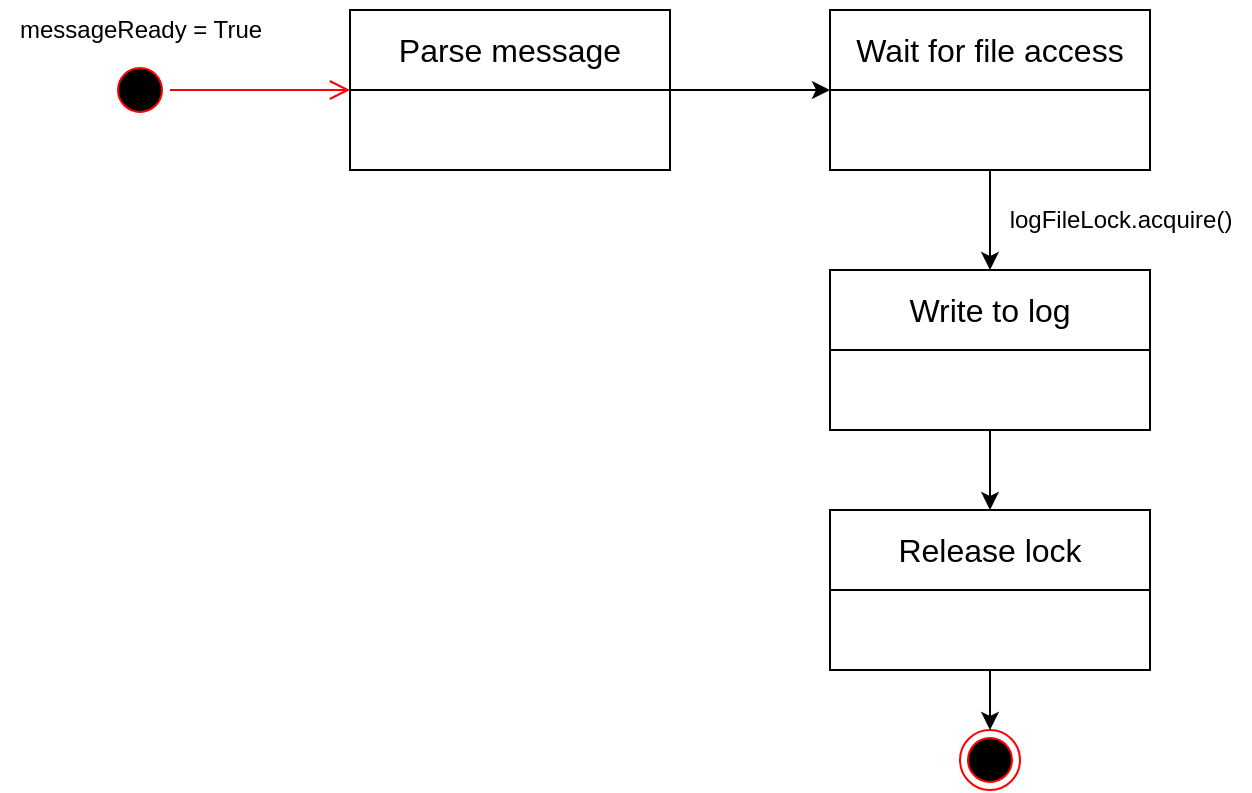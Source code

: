<mxfile version="21.0.6" type="device"><diagram id="6iIrc6Yh6EqDauD-XrgK" name="Page-1"><mxGraphModel dx="1434" dy="736" grid="1" gridSize="10" guides="1" tooltips="1" connect="1" arrows="1" fold="1" page="1" pageScale="1" pageWidth="1169" pageHeight="827" math="0" shadow="0"><root><mxCell id="0"/><mxCell id="1" parent="0"/><mxCell id="fL-jOUeqYzZ0wZvopMeS-12" style="edgeStyle=orthogonalEdgeStyle;rounded=0;orthogonalLoop=1;jettySize=auto;html=1;entryX=0;entryY=0.5;entryDx=0;entryDy=0;" edge="1" parent="1" source="fL-jOUeqYzZ0wZvopMeS-2" target="fL-jOUeqYzZ0wZvopMeS-11"><mxGeometry relative="1" as="geometry"/></mxCell><mxCell id="fL-jOUeqYzZ0wZvopMeS-2" value="Parse message" style="swimlane;fontStyle=0;childLayout=stackLayout;horizontal=1;startSize=40;fillColor=none;horizontalStack=0;resizeParent=1;resizeParentMax=0;resizeLast=0;collapsible=1;marginBottom=0;whiteSpace=wrap;html=1;fontSize=16;" vertex="1" parent="1"><mxGeometry x="280" y="160" width="160" height="80" as="geometry"/></mxCell><mxCell id="fL-jOUeqYzZ0wZvopMeS-4" value="" style="ellipse;html=1;shape=startState;fillColor=#000000;strokeColor=#ff0000;" vertex="1" parent="1"><mxGeometry x="160" y="185" width="30" height="30" as="geometry"/></mxCell><mxCell id="fL-jOUeqYzZ0wZvopMeS-5" value="" style="edgeStyle=orthogonalEdgeStyle;html=1;verticalAlign=bottom;endArrow=open;endSize=8;strokeColor=#ff0000;rounded=0;entryX=0;entryY=0.5;entryDx=0;entryDy=0;" edge="1" source="fL-jOUeqYzZ0wZvopMeS-4" parent="1" target="fL-jOUeqYzZ0wZvopMeS-2"><mxGeometry relative="1" as="geometry"><mxPoint x="165" y="270" as="targetPoint"/></mxGeometry></mxCell><mxCell id="fL-jOUeqYzZ0wZvopMeS-6" value="messageReady = True" style="text;html=1;align=center;verticalAlign=middle;resizable=0;points=[];autosize=1;strokeColor=none;fillColor=none;" vertex="1" parent="1"><mxGeometry x="105" y="155" width="140" height="30" as="geometry"/></mxCell><mxCell id="fL-jOUeqYzZ0wZvopMeS-15" style="edgeStyle=orthogonalEdgeStyle;rounded=0;orthogonalLoop=1;jettySize=auto;html=1;entryX=0.5;entryY=0;entryDx=0;entryDy=0;" edge="1" parent="1" source="fL-jOUeqYzZ0wZvopMeS-11" target="fL-jOUeqYzZ0wZvopMeS-14"><mxGeometry relative="1" as="geometry"/></mxCell><mxCell id="fL-jOUeqYzZ0wZvopMeS-11" value="Wait for file access" style="swimlane;fontStyle=0;childLayout=stackLayout;horizontal=1;startSize=40;fillColor=none;horizontalStack=0;resizeParent=1;resizeParentMax=0;resizeLast=0;collapsible=1;marginBottom=0;whiteSpace=wrap;html=1;fontSize=16;" vertex="1" parent="1"><mxGeometry x="520" y="160" width="160" height="80" as="geometry"/></mxCell><mxCell id="fL-jOUeqYzZ0wZvopMeS-13" value="logFileLock.acquire()" style="text;html=1;align=center;verticalAlign=middle;resizable=0;points=[];autosize=1;strokeColor=none;fillColor=none;" vertex="1" parent="1"><mxGeometry x="600" y="250" width="130" height="30" as="geometry"/></mxCell><mxCell id="fL-jOUeqYzZ0wZvopMeS-18" style="edgeStyle=orthogonalEdgeStyle;rounded=0;orthogonalLoop=1;jettySize=auto;html=1;entryX=0.5;entryY=0;entryDx=0;entryDy=0;" edge="1" parent="1" source="fL-jOUeqYzZ0wZvopMeS-14" target="fL-jOUeqYzZ0wZvopMeS-17"><mxGeometry relative="1" as="geometry"/></mxCell><mxCell id="fL-jOUeqYzZ0wZvopMeS-14" value="Write to log" style="swimlane;fontStyle=0;childLayout=stackLayout;horizontal=1;startSize=40;fillColor=none;horizontalStack=0;resizeParent=1;resizeParentMax=0;resizeLast=0;collapsible=1;marginBottom=0;whiteSpace=wrap;html=1;fontSize=16;" vertex="1" parent="1"><mxGeometry x="520" y="290" width="160" height="80" as="geometry"/></mxCell><mxCell id="fL-jOUeqYzZ0wZvopMeS-16" value="" style="ellipse;html=1;shape=endState;fillColor=#000000;strokeColor=#ff0000;" vertex="1" parent="1"><mxGeometry x="585" y="520" width="30" height="30" as="geometry"/></mxCell><mxCell id="fL-jOUeqYzZ0wZvopMeS-19" style="edgeStyle=orthogonalEdgeStyle;rounded=0;orthogonalLoop=1;jettySize=auto;html=1;entryX=0.5;entryY=0;entryDx=0;entryDy=0;" edge="1" parent="1" source="fL-jOUeqYzZ0wZvopMeS-17" target="fL-jOUeqYzZ0wZvopMeS-16"><mxGeometry relative="1" as="geometry"/></mxCell><mxCell id="fL-jOUeqYzZ0wZvopMeS-17" value="Release lock" style="swimlane;fontStyle=0;childLayout=stackLayout;horizontal=1;startSize=40;fillColor=none;horizontalStack=0;resizeParent=1;resizeParentMax=0;resizeLast=0;collapsible=1;marginBottom=0;whiteSpace=wrap;html=1;fontSize=16;" vertex="1" parent="1"><mxGeometry x="520" y="410" width="160" height="80" as="geometry"/></mxCell></root></mxGraphModel></diagram></mxfile>